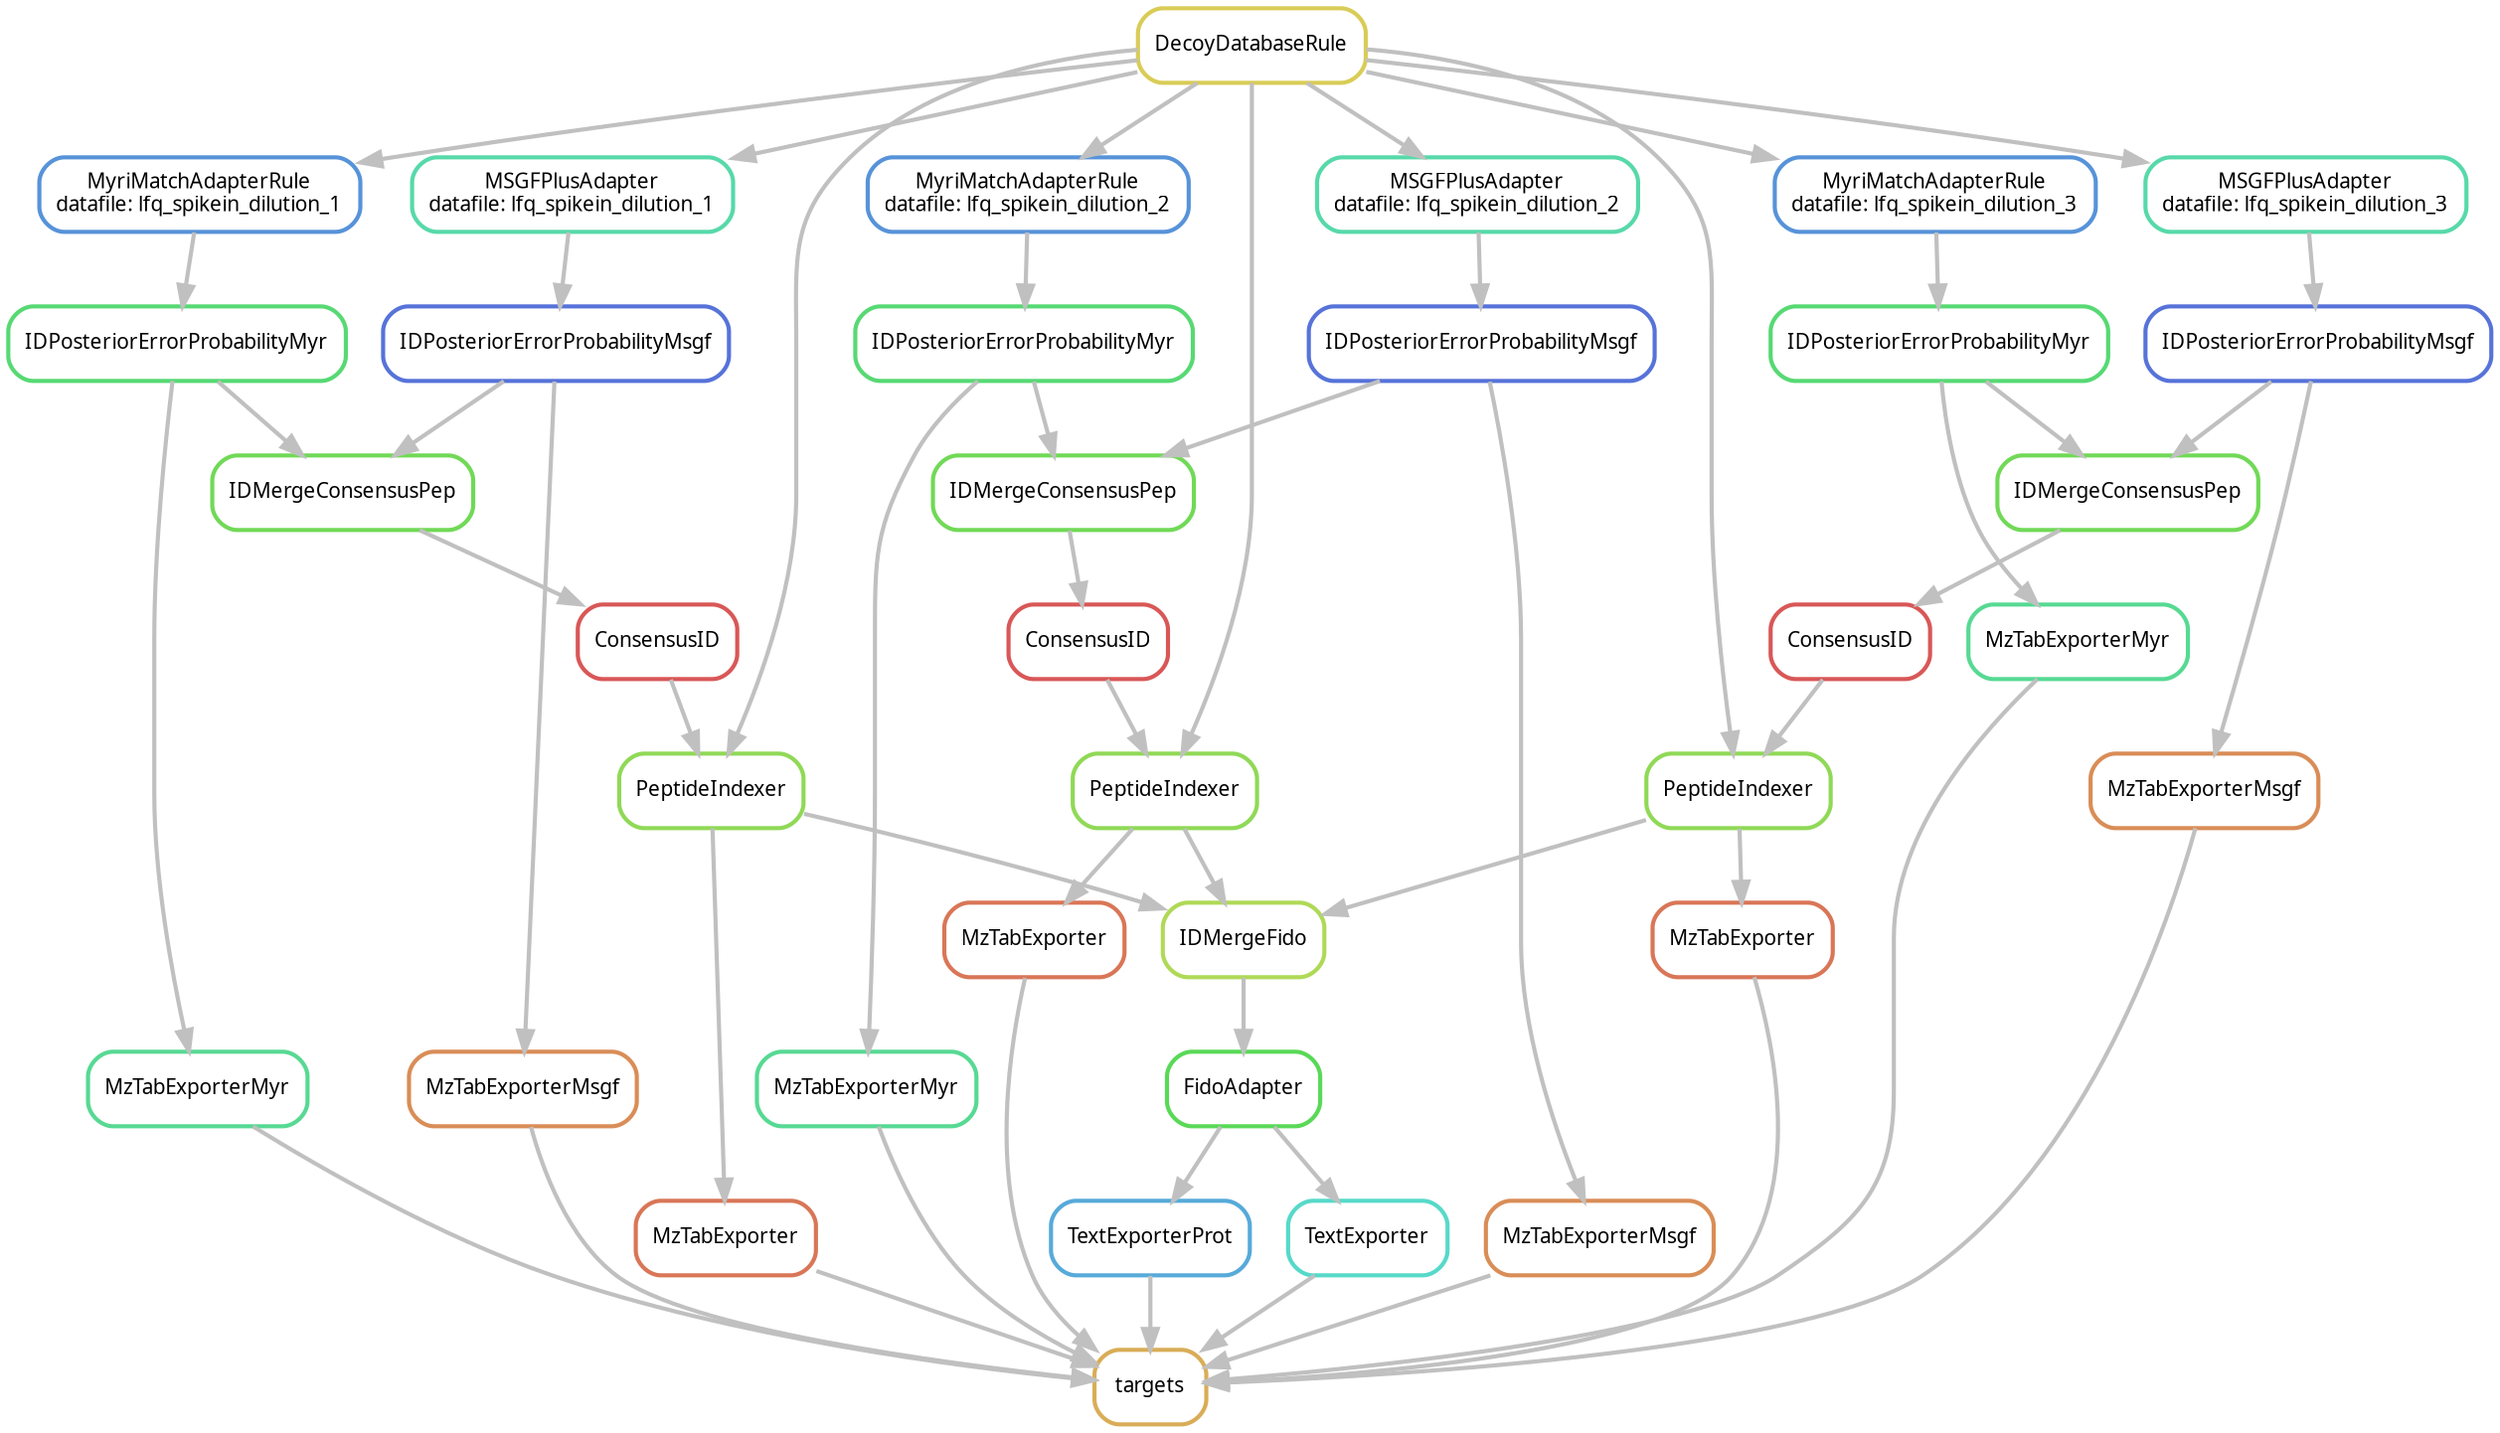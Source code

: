 digraph snakemake_dag {
    graph[bgcolor=white, margin=0];
    node[shape=box, style=rounded, fontname=sans,                 fontsize=10, penwidth=2];
    edge[penwidth=2, color=grey];
	0[label = "targets", color = "0.11 0.6 0.85", style="rounded"];
	1[label = "MzTabExporterMyr", color = "0.41 0.6 0.85", style="rounded"];
	2[label = "IDPosteriorErrorProbabilityMyr", color = "0.37 0.6 0.85", style="rounded"];
	3[label = "MyriMatchAdapterRule\ndatafile: lfq_spikein_dilution_1", color = "0.59 0.6 0.85", style="rounded"];
	4[label = "DecoyDatabaseRule", color = "0.15 0.6 0.85", style="rounded"];
	5[label = "MzTabExporterMyr", color = "0.41 0.6 0.85", style="rounded"];
	6[label = "IDPosteriorErrorProbabilityMyr", color = "0.37 0.6 0.85", style="rounded"];
	7[label = "MyriMatchAdapterRule\ndatafile: lfq_spikein_dilution_2", color = "0.59 0.6 0.85", style="rounded"];
	8[label = "MzTabExporterMyr", color = "0.41 0.6 0.85", style="rounded"];
	9[label = "IDPosteriorErrorProbabilityMyr", color = "0.37 0.6 0.85", style="rounded"];
	10[label = "MyriMatchAdapterRule\ndatafile: lfq_spikein_dilution_3", color = "0.59 0.6 0.85", style="rounded"];
	11[label = "MzTabExporterMsgf", color = "0.07 0.6 0.85", style="rounded"];
	12[label = "IDPosteriorErrorProbabilityMsgf", color = "0.63 0.6 0.85", style="rounded"];
	13[label = "MSGFPlusAdapter\ndatafile: lfq_spikein_dilution_1", color = "0.44 0.6 0.85", style="rounded"];
	14[label = "MzTabExporterMsgf", color = "0.07 0.6 0.85", style="rounded"];
	15[label = "IDPosteriorErrorProbabilityMsgf", color = "0.63 0.6 0.85", style="rounded"];
	16[label = "MSGFPlusAdapter\ndatafile: lfq_spikein_dilution_2", color = "0.44 0.6 0.85", style="rounded"];
	17[label = "MzTabExporterMsgf", color = "0.07 0.6 0.85", style="rounded"];
	18[label = "IDPosteriorErrorProbabilityMsgf", color = "0.63 0.6 0.85", style="rounded"];
	19[label = "MSGFPlusAdapter\ndatafile: lfq_spikein_dilution_3", color = "0.44 0.6 0.85", style="rounded"];
	20[label = "MzTabExporter", color = "0.04 0.6 0.85", style="rounded"];
	21[label = "PeptideIndexer", color = "0.26 0.6 0.85", style="rounded"];
	22[label = "ConsensusID", color = "0.00 0.6 0.85", style="rounded"];
	23[label = "IDMergeConsensusPep", color = "0.30 0.6 0.85", style="rounded"];
	24[label = "MzTabExporter", color = "0.04 0.6 0.85", style="rounded"];
	25[label = "PeptideIndexer", color = "0.26 0.6 0.85", style="rounded"];
	26[label = "ConsensusID", color = "0.00 0.6 0.85", style="rounded"];
	27[label = "IDMergeConsensusPep", color = "0.30 0.6 0.85", style="rounded"];
	28[label = "MzTabExporter", color = "0.04 0.6 0.85", style="rounded"];
	29[label = "PeptideIndexer", color = "0.26 0.6 0.85", style="rounded"];
	30[label = "ConsensusID", color = "0.00 0.6 0.85", style="rounded"];
	31[label = "IDMergeConsensusPep", color = "0.30 0.6 0.85", style="rounded"];
	32[label = "TextExporterProt", color = "0.56 0.6 0.85", style="rounded"];
	33[label = "FidoAdapter", color = "0.33 0.6 0.85", style="rounded"];
	34[label = "IDMergeFido", color = "0.22 0.6 0.85", style="rounded"];
	35[label = "TextExporter", color = "0.48 0.6 0.85", style="rounded"];
	1 -> 0
	5 -> 0
	8 -> 0
	11 -> 0
	14 -> 0
	17 -> 0
	20 -> 0
	24 -> 0
	28 -> 0
	32 -> 0
	35 -> 0
	2 -> 1
	3 -> 2
	4 -> 3
	6 -> 5
	7 -> 6
	4 -> 7
	9 -> 8
	10 -> 9
	4 -> 10
	12 -> 11
	13 -> 12
	4 -> 13
	15 -> 14
	16 -> 15
	4 -> 16
	18 -> 17
	19 -> 18
	4 -> 19
	21 -> 20
	22 -> 21
	4 -> 21
	23 -> 22
	2 -> 23
	12 -> 23
	25 -> 24
	26 -> 25
	4 -> 25
	27 -> 26
	6 -> 27
	15 -> 27
	29 -> 28
	30 -> 29
	4 -> 29
	31 -> 30
	9 -> 31
	18 -> 31
	33 -> 32
	34 -> 33
	21 -> 34
	25 -> 34
	29 -> 34
	33 -> 35
}            
